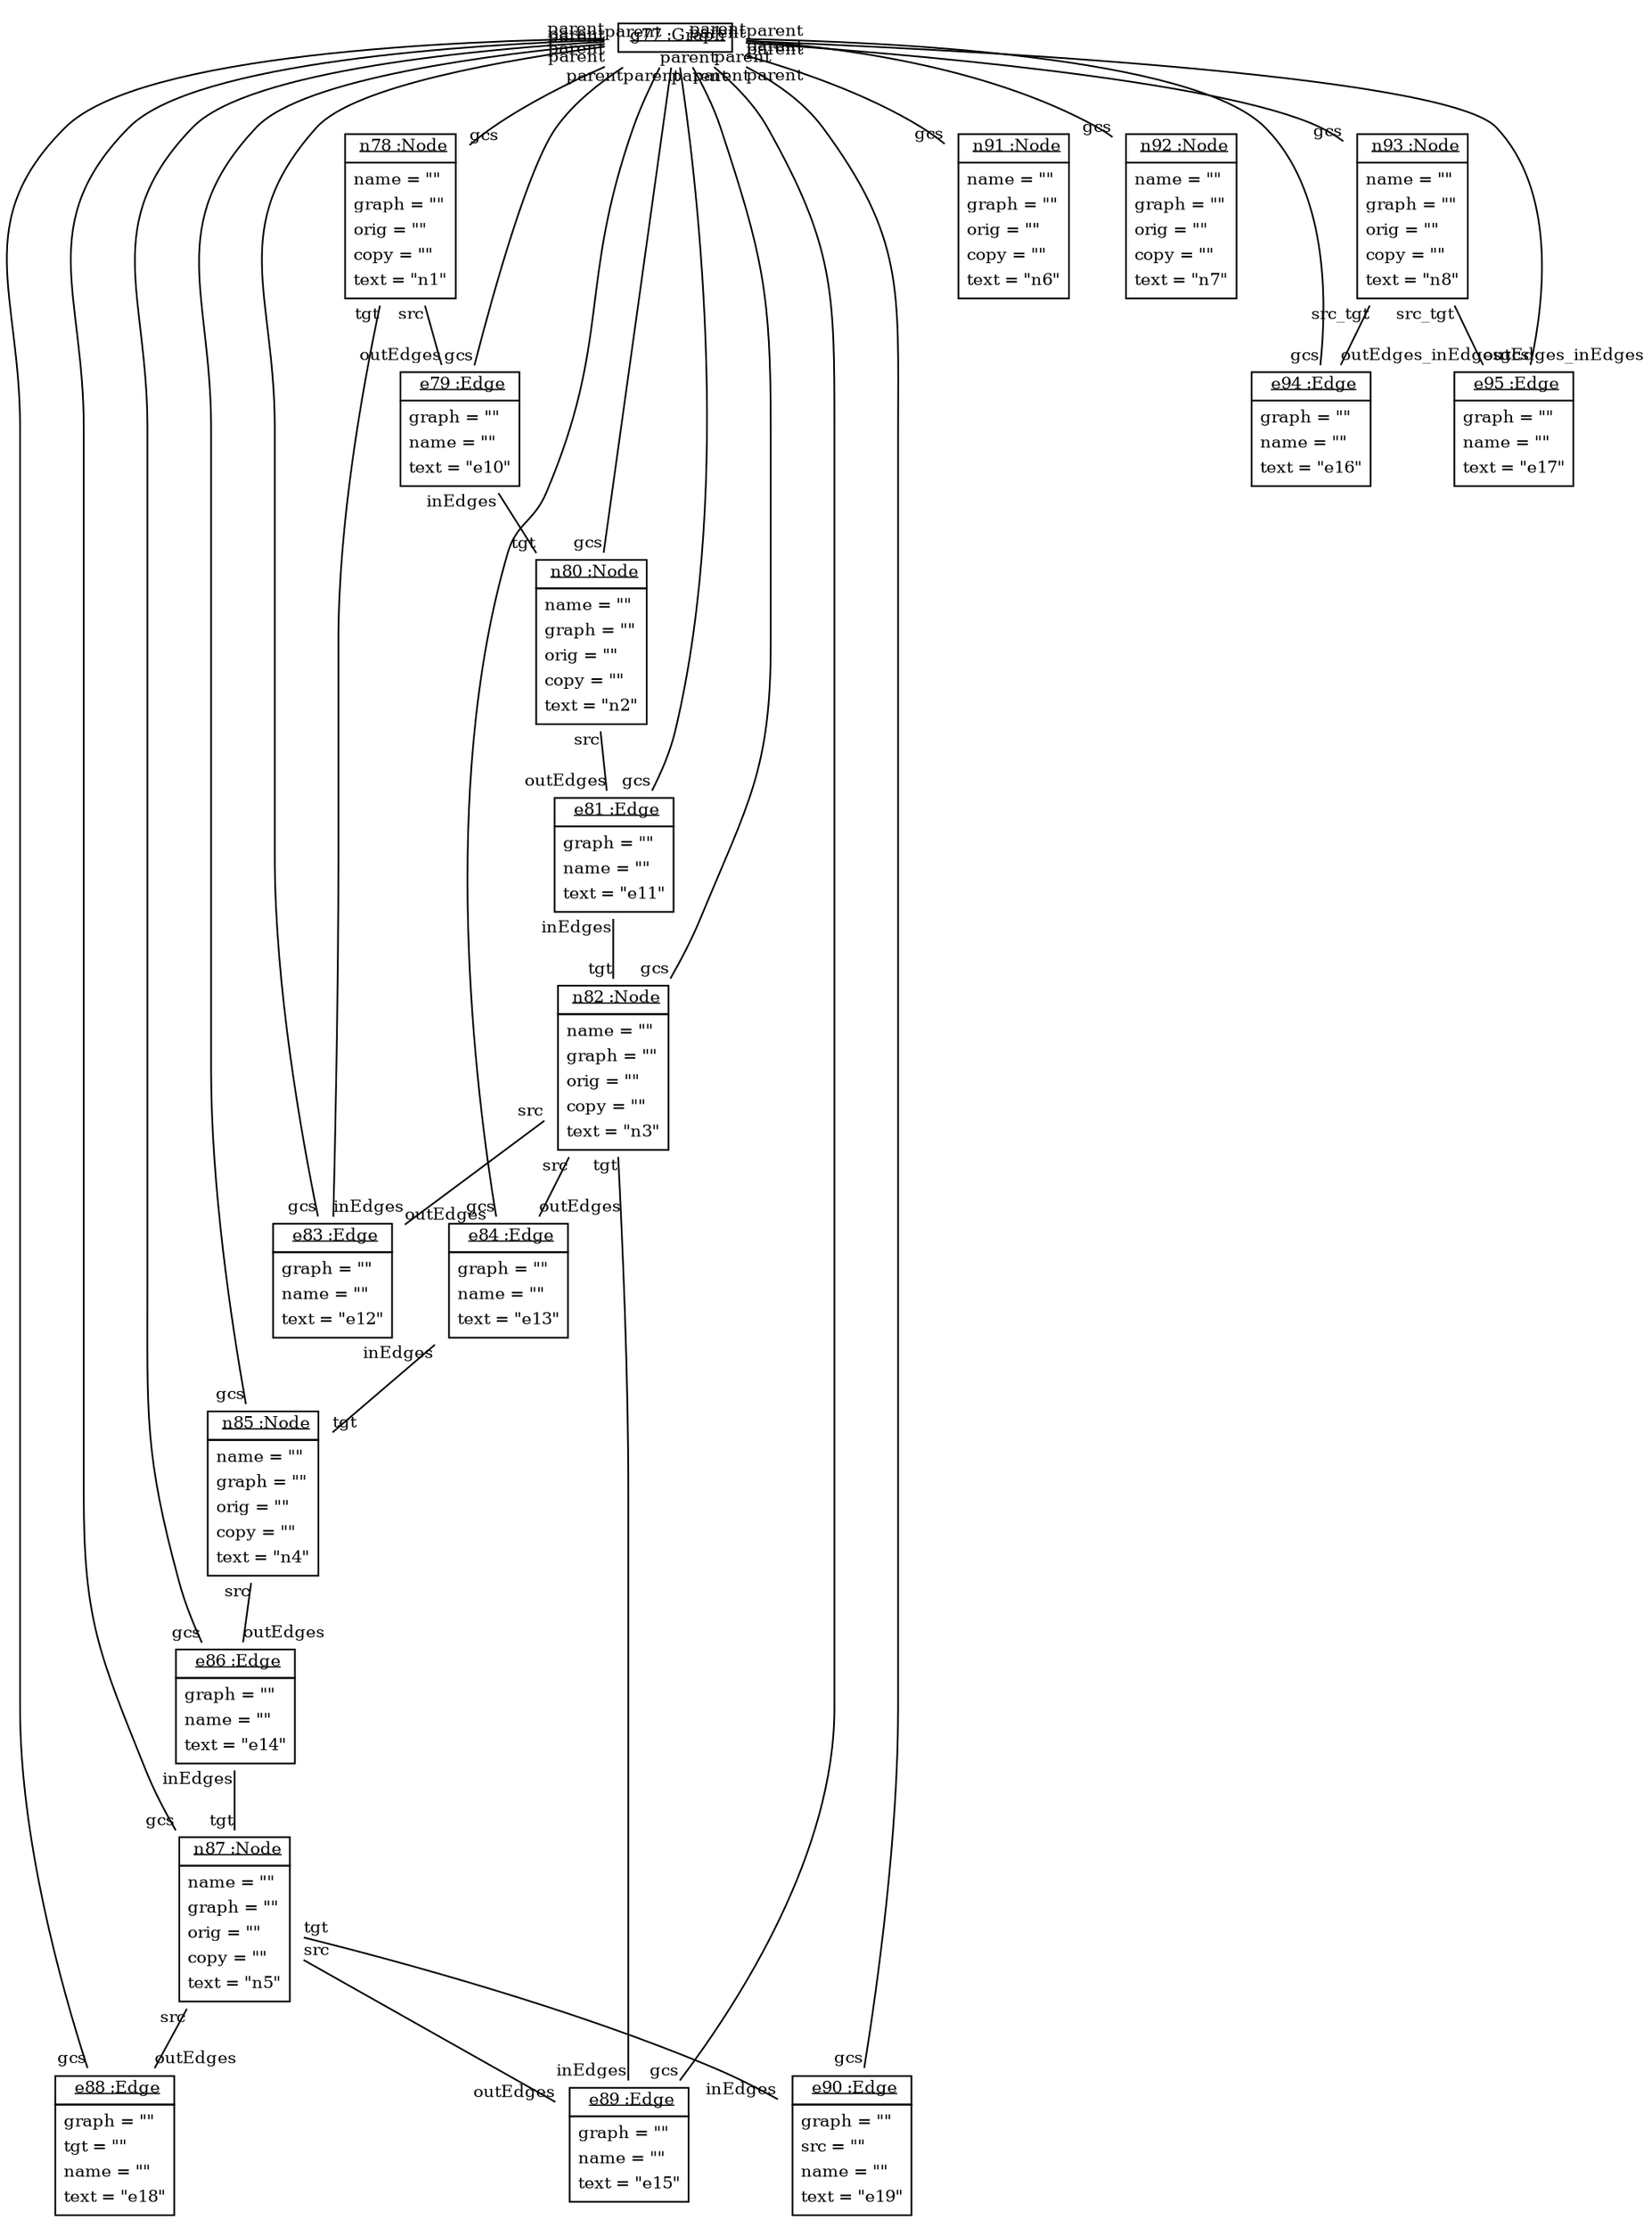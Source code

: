 graph ObjectDiagram {
   node [shape = none, fontsize = 10];
   edge [fontsize = 10];
   compound=true;

g77 [label=<<table border='0' cellborder='1' cellspacing='0'> <tr> <td href="../examples/org/sdmlib/examples/helloworld/Graph.java"> <u>g77 :Graph</u></td></tr></table>>];
n78 [label=<<table border='0' cellborder='1' cellspacing='0'> <tr> <td href="../examples/org/sdmlib/examples/helloworld/Node.java"> <u>n78 :Node</u></td></tr><tr><td><table border='0' cellborder='0' cellspacing='0'><tr><td align='left'>name = ""</td></tr><tr><td align='left'>graph = ""</td></tr><tr><td align='left'>orig = ""</td></tr><tr><td align='left'>copy = ""</td></tr><tr><td align='left'>text = "n1"</td></tr></table></td></tr></table>>];
e79 [label=<<table border='0' cellborder='1' cellspacing='0'> <tr> <td href="../examples/org/sdmlib/examples/helloworld/Edge.java"> <u>e79 :Edge</u></td></tr><tr><td><table border='0' cellborder='0' cellspacing='0'><tr><td align='left'>graph = ""</td></tr><tr><td align='left'>name = ""</td></tr><tr><td align='left'>text = "e10"</td></tr></table></td></tr></table>>];
n80 [label=<<table border='0' cellborder='1' cellspacing='0'> <tr> <td href="../examples/org/sdmlib/examples/helloworld/Node.java"> <u>n80 :Node</u></td></tr><tr><td><table border='0' cellborder='0' cellspacing='0'><tr><td align='left'>name = ""</td></tr><tr><td align='left'>graph = ""</td></tr><tr><td align='left'>orig = ""</td></tr><tr><td align='left'>copy = ""</td></tr><tr><td align='left'>text = "n2"</td></tr></table></td></tr></table>>];
e81 [label=<<table border='0' cellborder='1' cellspacing='0'> <tr> <td href="../examples/org/sdmlib/examples/helloworld/Edge.java"> <u>e81 :Edge</u></td></tr><tr><td><table border='0' cellborder='0' cellspacing='0'><tr><td align='left'>graph = ""</td></tr><tr><td align='left'>name = ""</td></tr><tr><td align='left'>text = "e11"</td></tr></table></td></tr></table>>];
n82 [label=<<table border='0' cellborder='1' cellspacing='0'> <tr> <td href="../examples/org/sdmlib/examples/helloworld/Node.java"> <u>n82 :Node</u></td></tr><tr><td><table border='0' cellborder='0' cellspacing='0'><tr><td align='left'>name = ""</td></tr><tr><td align='left'>graph = ""</td></tr><tr><td align='left'>orig = ""</td></tr><tr><td align='left'>copy = ""</td></tr><tr><td align='left'>text = "n3"</td></tr></table></td></tr></table>>];
e83 [label=<<table border='0' cellborder='1' cellspacing='0'> <tr> <td href="../examples/org/sdmlib/examples/helloworld/Edge.java"> <u>e83 :Edge</u></td></tr><tr><td><table border='0' cellborder='0' cellspacing='0'><tr><td align='left'>graph = ""</td></tr><tr><td align='left'>name = ""</td></tr><tr><td align='left'>text = "e12"</td></tr></table></td></tr></table>>];
e84 [label=<<table border='0' cellborder='1' cellspacing='0'> <tr> <td href="../examples/org/sdmlib/examples/helloworld/Edge.java"> <u>e84 :Edge</u></td></tr><tr><td><table border='0' cellborder='0' cellspacing='0'><tr><td align='left'>graph = ""</td></tr><tr><td align='left'>name = ""</td></tr><tr><td align='left'>text = "e13"</td></tr></table></td></tr></table>>];
n85 [label=<<table border='0' cellborder='1' cellspacing='0'> <tr> <td href="../examples/org/sdmlib/examples/helloworld/Node.java"> <u>n85 :Node</u></td></tr><tr><td><table border='0' cellborder='0' cellspacing='0'><tr><td align='left'>name = ""</td></tr><tr><td align='left'>graph = ""</td></tr><tr><td align='left'>orig = ""</td></tr><tr><td align='left'>copy = ""</td></tr><tr><td align='left'>text = "n4"</td></tr></table></td></tr></table>>];
e86 [label=<<table border='0' cellborder='1' cellspacing='0'> <tr> <td href="../examples/org/sdmlib/examples/helloworld/Edge.java"> <u>e86 :Edge</u></td></tr><tr><td><table border='0' cellborder='0' cellspacing='0'><tr><td align='left'>graph = ""</td></tr><tr><td align='left'>name = ""</td></tr><tr><td align='left'>text = "e14"</td></tr></table></td></tr></table>>];
n87 [label=<<table border='0' cellborder='1' cellspacing='0'> <tr> <td href="../examples/org/sdmlib/examples/helloworld/Node.java"> <u>n87 :Node</u></td></tr><tr><td><table border='0' cellborder='0' cellspacing='0'><tr><td align='left'>name = ""</td></tr><tr><td align='left'>graph = ""</td></tr><tr><td align='left'>orig = ""</td></tr><tr><td align='left'>copy = ""</td></tr><tr><td align='left'>text = "n5"</td></tr></table></td></tr></table>>];
e88 [label=<<table border='0' cellborder='1' cellspacing='0'> <tr> <td href="../examples/org/sdmlib/examples/helloworld/Edge.java"> <u>e88 :Edge</u></td></tr><tr><td><table border='0' cellborder='0' cellspacing='0'><tr><td align='left'>graph = ""</td></tr><tr><td align='left'>tgt = ""</td></tr><tr><td align='left'>name = ""</td></tr><tr><td align='left'>text = "e18"</td></tr></table></td></tr></table>>];
e89 [label=<<table border='0' cellborder='1' cellspacing='0'> <tr> <td href="../examples/org/sdmlib/examples/helloworld/Edge.java"> <u>e89 :Edge</u></td></tr><tr><td><table border='0' cellborder='0' cellspacing='0'><tr><td align='left'>graph = ""</td></tr><tr><td align='left'>name = ""</td></tr><tr><td align='left'>text = "e15"</td></tr></table></td></tr></table>>];
e90 [label=<<table border='0' cellborder='1' cellspacing='0'> <tr> <td href="../examples/org/sdmlib/examples/helloworld/Edge.java"> <u>e90 :Edge</u></td></tr><tr><td><table border='0' cellborder='0' cellspacing='0'><tr><td align='left'>graph = ""</td></tr><tr><td align='left'>src = ""</td></tr><tr><td align='left'>name = ""</td></tr><tr><td align='left'>text = "e19"</td></tr></table></td></tr></table>>];
n91 [label=<<table border='0' cellborder='1' cellspacing='0'> <tr> <td href="../examples/org/sdmlib/examples/helloworld/Node.java"> <u>n91 :Node</u></td></tr><tr><td><table border='0' cellborder='0' cellspacing='0'><tr><td align='left'>name = ""</td></tr><tr><td align='left'>graph = ""</td></tr><tr><td align='left'>orig = ""</td></tr><tr><td align='left'>copy = ""</td></tr><tr><td align='left'>text = "n6"</td></tr></table></td></tr></table>>];
n92 [label=<<table border='0' cellborder='1' cellspacing='0'> <tr> <td href="../examples/org/sdmlib/examples/helloworld/Node.java"> <u>n92 :Node</u></td></tr><tr><td><table border='0' cellborder='0' cellspacing='0'><tr><td align='left'>name = ""</td></tr><tr><td align='left'>graph = ""</td></tr><tr><td align='left'>orig = ""</td></tr><tr><td align='left'>copy = ""</td></tr><tr><td align='left'>text = "n7"</td></tr></table></td></tr></table>>];
n93 [label=<<table border='0' cellborder='1' cellspacing='0'> <tr> <td href="../examples/org/sdmlib/examples/helloworld/Node.java"> <u>n93 :Node</u></td></tr><tr><td><table border='0' cellborder='0' cellspacing='0'><tr><td align='left'>name = ""</td></tr><tr><td align='left'>graph = ""</td></tr><tr><td align='left'>orig = ""</td></tr><tr><td align='left'>copy = ""</td></tr><tr><td align='left'>text = "n8"</td></tr></table></td></tr></table>>];
e94 [label=<<table border='0' cellborder='1' cellspacing='0'> <tr> <td href="../examples/org/sdmlib/examples/helloworld/Edge.java"> <u>e94 :Edge</u></td></tr><tr><td><table border='0' cellborder='0' cellspacing='0'><tr><td align='left'>graph = ""</td></tr><tr><td align='left'>name = ""</td></tr><tr><td align='left'>text = "e16"</td></tr></table></td></tr></table>>];
e95 [label=<<table border='0' cellborder='1' cellspacing='0'> <tr> <td href="../examples/org/sdmlib/examples/helloworld/Edge.java"> <u>e95 :Edge</u></td></tr><tr><td><table border='0' cellborder='0' cellspacing='0'><tr><td align='left'>graph = ""</td></tr><tr><td align='left'>name = ""</td></tr><tr><td align='left'>text = "e17"</td></tr></table></td></tr></table>>];

g77 -- n78 [headlabel = "gcs" taillabel = "parent"];
g77 -- n80 [headlabel = "gcs" taillabel = "parent"];
g77 -- n82 [headlabel = "gcs" taillabel = "parent"];
g77 -- n85 [headlabel = "gcs" taillabel = "parent"];
g77 -- n87 [headlabel = "gcs" taillabel = "parent"];
g77 -- n91 [headlabel = "gcs" taillabel = "parent"];
g77 -- n92 [headlabel = "gcs" taillabel = "parent"];
g77 -- n93 [headlabel = "gcs" taillabel = "parent"];
g77 -- e88 [headlabel = "gcs" taillabel = "parent"];
g77 -- e90 [headlabel = "gcs" taillabel = "parent"];
g77 -- e79 [headlabel = "gcs" taillabel = "parent"];
g77 -- e81 [headlabel = "gcs" taillabel = "parent"];
g77 -- e83 [headlabel = "gcs" taillabel = "parent"];
g77 -- e84 [headlabel = "gcs" taillabel = "parent"];
g77 -- e86 [headlabel = "gcs" taillabel = "parent"];
g77 -- e89 [headlabel = "gcs" taillabel = "parent"];
g77 -- e94 [headlabel = "gcs" taillabel = "parent"];
g77 -- e95 [headlabel = "gcs" taillabel = "parent"];
n78 -- e79 [headlabel = "outEdges" taillabel = "src"];
n78 -- e83 [headlabel = "inEdges" taillabel = "tgt"];
e79 -- n80 [headlabel = "tgt" taillabel = "inEdges"];
n80 -- e81 [headlabel = "outEdges" taillabel = "src"];
e81 -- n82 [headlabel = "tgt" taillabel = "inEdges"];
n82 -- e83 [headlabel = "outEdges" taillabel = "src"];
n82 -- e84 [headlabel = "outEdges" taillabel = "src"];
n82 -- e89 [headlabel = "inEdges" taillabel = "tgt"];
e84 -- n85 [headlabel = "tgt" taillabel = "inEdges"];
n85 -- e86 [headlabel = "outEdges" taillabel = "src"];
e86 -- n87 [headlabel = "tgt" taillabel = "inEdges"];
n87 -- e88 [headlabel = "outEdges" taillabel = "src"];
n87 -- e89 [headlabel = "outEdges" taillabel = "src"];
n87 -- e90 [headlabel = "inEdges" taillabel = "tgt"];
n93 -- e94 [headlabel = "outEdges_inEdges" taillabel = "src_tgt"];
n93 -- e95 [headlabel = "outEdges_inEdges" taillabel = "src_tgt"];
}

